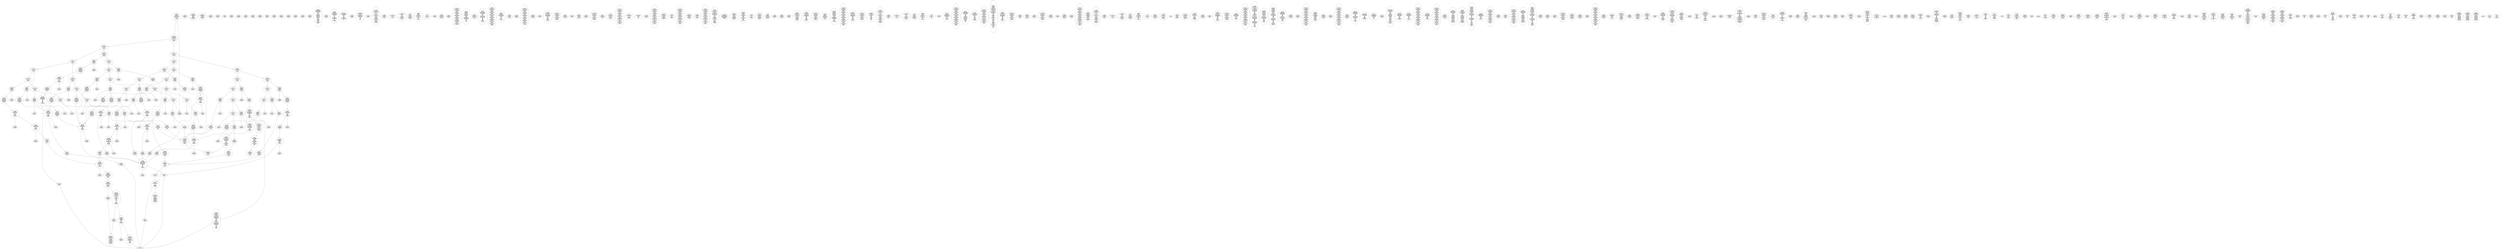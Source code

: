 /* Generated by GvGen v.1.0 (https://www.github.com/stricaud/gvgen) */

digraph G {
compound=true;
   node1 [label="[anywhere]"];
   node2 [label="# 0x0
PUSHX Data
PUSHX Data
MSTORE
PUSHX LogicData
CALLDATASIZE
LT
PUSHX Data
JUMPI
"];
   node3 [label="# 0xd
PUSHX Data
CALLDATALOAD
PUSHX BitData
SHR
PUSHX LogicData
GT
PUSHX Data
JUMPI
"];
   node4 [label="# 0x1e
PUSHX LogicData
GT
PUSHX Data
JUMPI
"];
   node5 [label="# 0x29
PUSHX LogicData
GT
PUSHX Data
JUMPI
"];
   node6 [label="# 0x34
PUSHX LogicData
EQ
PUSHX Data
JUMPI
"];
   node7 [label="# 0x3f
PUSHX LogicData
EQ
PUSHX Data
JUMPI
"];
   node8 [label="# 0x4a
PUSHX LogicData
EQ
PUSHX Data
JUMPI
"];
   node9 [label="# 0x55
PUSHX LogicData
EQ
PUSHX Data
JUMPI
"];
   node10 [label="# 0x60
PUSHX Data
REVERT
"];
   node11 [label="# 0x64
JUMPDEST
PUSHX LogicData
EQ
PUSHX Data
JUMPI
"];
   node12 [label="# 0x70
PUSHX LogicData
EQ
PUSHX Data
JUMPI
"];
   node13 [label="# 0x7b
PUSHX LogicData
EQ
PUSHX Data
JUMPI
"];
   node14 [label="# 0x86
PUSHX Data
REVERT
"];
   node15 [label="# 0x8a
JUMPDEST
PUSHX LogicData
GT
PUSHX Data
JUMPI
"];
   node16 [label="# 0x96
PUSHX LogicData
EQ
PUSHX Data
JUMPI
"];
   node17 [label="# 0xa1
PUSHX LogicData
EQ
PUSHX Data
JUMPI
"];
   node18 [label="# 0xac
PUSHX LogicData
EQ
PUSHX Data
JUMPI
"];
   node19 [label="# 0xb7
PUSHX LogicData
EQ
PUSHX Data
JUMPI
"];
   node20 [label="# 0xc2
PUSHX Data
REVERT
"];
   node21 [label="# 0xc6
JUMPDEST
PUSHX LogicData
EQ
PUSHX Data
JUMPI
"];
   node22 [label="# 0xd2
PUSHX LogicData
EQ
PUSHX Data
JUMPI
"];
   node23 [label="# 0xdd
PUSHX LogicData
EQ
PUSHX Data
JUMPI
"];
   node24 [label="# 0xe8
PUSHX Data
REVERT
"];
   node25 [label="# 0xec
JUMPDEST
PUSHX LogicData
GT
PUSHX Data
JUMPI
"];
   node26 [label="# 0xf8
PUSHX LogicData
GT
PUSHX Data
JUMPI
"];
   node27 [label="# 0x103
PUSHX LogicData
EQ
PUSHX Data
JUMPI
"];
   node28 [label="# 0x10e
PUSHX LogicData
EQ
PUSHX Data
JUMPI
"];
   node29 [label="# 0x119
PUSHX LogicData
EQ
PUSHX Data
JUMPI
"];
   node30 [label="# 0x124
PUSHX LogicData
EQ
PUSHX Data
JUMPI
"];
   node31 [label="# 0x12f
PUSHX Data
REVERT
"];
   node32 [label="# 0x133
JUMPDEST
PUSHX LogicData
EQ
PUSHX Data
JUMPI
"];
   node33 [label="# 0x13f
PUSHX LogicData
EQ
PUSHX Data
JUMPI
"];
   node34 [label="# 0x14a
PUSHX LogicData
EQ
PUSHX Data
JUMPI
"];
   node35 [label="# 0x155
PUSHX Data
REVERT
"];
   node36 [label="# 0x159
JUMPDEST
PUSHX LogicData
EQ
PUSHX Data
JUMPI
"];
   node37 [label="# 0x165
PUSHX LogicData
EQ
PUSHX Data
JUMPI
"];
   node38 [label="# 0x170
PUSHX LogicData
EQ
PUSHX Data
JUMPI
"];
   node39 [label="# 0x17b
PUSHX LogicData
EQ
PUSHX Data
JUMPI
"];
   node40 [label="# 0x186
PUSHX LogicData
EQ
PUSHX Data
JUMPI
"];
   node41 [label="# 0x191
PUSHX LogicData
EQ
PUSHX Data
JUMPI
"];
   node42 [label="# 0x19c
JUMPDEST
PUSHX Data
REVERT
"];
   node43 [label="# 0x1a1
JUMPDEST
CALLVALUE
ISZERO
PUSHX Data
JUMPI
"];
   node44 [label="# 0x1a9
PUSHX Data
REVERT
"];
   node45 [label="# 0x1ad
JUMPDEST
PUSHX Data
PUSHX Data
CALLDATASIZE
PUSHX Data
PUSHX Data
JUMP
"];
   node46 [label="# 0x1bc
JUMPDEST
PUSHX Data
JUMP
"];
   node47 [label="# 0x1c1
JUMPDEST
PUSHX MemData
MLOAD
ISZERO
ISZERO
MSTORE
PUSHX ArithData
ADD
"];
   node48 [label="# 0x1cd
JUMPDEST
PUSHX MemData
MLOAD
SUB
RETURN
"];
   node49 [label="# 0x1d6
JUMPDEST
CALLVALUE
ISZERO
PUSHX Data
JUMPI
"];
   node50 [label="# 0x1de
PUSHX Data
REVERT
"];
   node51 [label="# 0x1e2
JUMPDEST
PUSHX Data
PUSHX Data
JUMP
"];
   node52 [label="# 0x1eb
JUMPDEST
PUSHX MemData
MLOAD
PUSHX Data
PUSHX Data
JUMP
"];
   node53 [label="# 0x1f8
JUMPDEST
CALLVALUE
ISZERO
PUSHX Data
JUMPI
"];
   node54 [label="# 0x200
PUSHX Data
REVERT
"];
   node55 [label="# 0x204
JUMPDEST
PUSHX Data
PUSHX Data
CALLDATASIZE
PUSHX Data
PUSHX Data
JUMP
"];
   node56 [label="# 0x213
JUMPDEST
PUSHX Data
JUMP
"];
   node57 [label="# 0x218
JUMPDEST
PUSHX MemData
MLOAD
PUSHX ArithData
PUSHX BitData
PUSHX BitData
SHL
SUB
AND
MSTORE
PUSHX ArithData
ADD
PUSHX Data
JUMP
"];
   node58 [label="# 0x230
JUMPDEST
CALLVALUE
ISZERO
PUSHX Data
JUMPI
"];
   node59 [label="# 0x238
PUSHX Data
REVERT
"];
   node60 [label="# 0x23c
JUMPDEST
PUSHX Data
PUSHX Data
CALLDATASIZE
PUSHX Data
PUSHX Data
JUMP
"];
   node61 [label="# 0x24b
JUMPDEST
PUSHX Data
JUMP
"];
   node62 [label="# 0x250
JUMPDEST
STOP
"];
   node63 [label="# 0x252
JUMPDEST
CALLVALUE
ISZERO
PUSHX Data
JUMPI
"];
   node64 [label="# 0x25a
PUSHX Data
REVERT
"];
   node65 [label="# 0x25e
JUMPDEST
PUSHX Data
PUSHX Data
CALLDATASIZE
PUSHX Data
PUSHX Data
JUMP
"];
   node66 [label="# 0x26d
JUMPDEST
PUSHX Data
JUMP
"];
   node67 [label="# 0x272
JUMPDEST
CALLVALUE
ISZERO
PUSHX Data
JUMPI
"];
   node68 [label="# 0x27a
PUSHX Data
REVERT
"];
   node69 [label="# 0x27e
JUMPDEST
PUSHX StorData
SLOAD
"];
   node70 [label="# 0x283
JUMPDEST
PUSHX MemData
MLOAD
MSTORE
PUSHX ArithData
ADD
PUSHX Data
JUMP
"];
   node71 [label="# 0x291
JUMPDEST
CALLVALUE
ISZERO
PUSHX Data
JUMPI
"];
   node72 [label="# 0x299
PUSHX Data
REVERT
"];
   node73 [label="# 0x29d
JUMPDEST
PUSHX Data
PUSHX Data
CALLDATASIZE
PUSHX Data
PUSHX Data
JUMP
"];
   node74 [label="# 0x2ac
JUMPDEST
PUSHX Data
JUMP
"];
   node75 [label="# 0x2b1
JUMPDEST
PUSHX Data
PUSHX Data
CALLDATASIZE
PUSHX Data
PUSHX Data
JUMP
"];
   node76 [label="# 0x2bf
JUMPDEST
PUSHX Data
JUMP
"];
   node77 [label="# 0x2c4
JUMPDEST
CALLVALUE
ISZERO
PUSHX Data
JUMPI
"];
   node78 [label="# 0x2cc
PUSHX Data
REVERT
"];
   node79 [label="# 0x2d0
JUMPDEST
PUSHX Data
PUSHX StorData
SLOAD
JUMP
"];
   node80 [label="# 0x2da
JUMPDEST
CALLVALUE
ISZERO
PUSHX Data
JUMPI
"];
   node81 [label="# 0x2e2
PUSHX Data
REVERT
"];
   node82 [label="# 0x2e6
JUMPDEST
PUSHX Data
PUSHX Data
CALLDATASIZE
PUSHX Data
PUSHX Data
JUMP
"];
   node83 [label="# 0x2f5
JUMPDEST
PUSHX Data
JUMP
"];
   node84 [label="# 0x2fa
JUMPDEST
CALLVALUE
ISZERO
PUSHX Data
JUMPI
"];
   node85 [label="# 0x302
PUSHX Data
REVERT
"];
   node86 [label="# 0x306
JUMPDEST
PUSHX Data
PUSHX Data
CALLDATASIZE
PUSHX Data
PUSHX Data
JUMP
"];
   node87 [label="# 0x315
JUMPDEST
PUSHX Data
JUMP
"];
   node88 [label="# 0x31a
JUMPDEST
CALLVALUE
ISZERO
PUSHX Data
JUMPI
"];
   node89 [label="# 0x322
PUSHX Data
REVERT
"];
   node90 [label="# 0x326
JUMPDEST
PUSHX Data
PUSHX Data
CALLDATASIZE
PUSHX Data
PUSHX Data
JUMP
"];
   node91 [label="# 0x335
JUMPDEST
PUSHX Data
JUMP
"];
   node92 [label="# 0x33a
JUMPDEST
CALLVALUE
ISZERO
PUSHX Data
JUMPI
"];
   node93 [label="# 0x342
PUSHX Data
REVERT
"];
   node94 [label="# 0x346
JUMPDEST
PUSHX Data
PUSHX StorData
SLOAD
JUMP
"];
   node95 [label="# 0x350
JUMPDEST
CALLVALUE
ISZERO
PUSHX Data
JUMPI
"];
   node96 [label="# 0x358
PUSHX Data
REVERT
"];
   node97 [label="# 0x35c
JUMPDEST
PUSHX Data
PUSHX Data
CALLDATASIZE
PUSHX Data
PUSHX Data
JUMP
"];
   node98 [label="# 0x36b
JUMPDEST
PUSHX Data
JUMP
"];
   node99 [label="# 0x370
JUMPDEST
CALLVALUE
ISZERO
PUSHX Data
JUMPI
"];
   node100 [label="# 0x378
PUSHX Data
REVERT
"];
   node101 [label="# 0x37c
JUMPDEST
PUSHX Data
PUSHX Data
JUMP
"];
   node102 [label="# 0x385
JUMPDEST
CALLVALUE
ISZERO
PUSHX Data
JUMPI
"];
   node103 [label="# 0x38d
PUSHX Data
REVERT
"];
   node104 [label="# 0x391
JUMPDEST
PUSHX Data
PUSHX Data
CALLDATASIZE
PUSHX Data
PUSHX Data
JUMP
"];
   node105 [label="# 0x3a0
JUMPDEST
PUSHX Data
JUMP
"];
   node106 [label="# 0x3a5
JUMPDEST
CALLVALUE
ISZERO
PUSHX Data
JUMPI
"];
   node107 [label="# 0x3ad
PUSHX Data
REVERT
"];
   node108 [label="# 0x3b1
JUMPDEST
PUSHX Data
PUSHX Data
JUMP
"];
   node109 [label="# 0x3ba
JUMPDEST
CALLVALUE
ISZERO
PUSHX Data
JUMPI
"];
   node110 [label="# 0x3c2
PUSHX Data
REVERT
"];
   node111 [label="# 0x3c6
JUMPDEST
PUSHX Data
PUSHX StorData
SLOAD
JUMP
"];
   node112 [label="# 0x3d0
JUMPDEST
CALLVALUE
ISZERO
PUSHX Data
JUMPI
"];
   node113 [label="# 0x3d8
PUSHX Data
REVERT
"];
   node114 [label="# 0x3dc
JUMPDEST
PUSHX StorData
SLOAD
PUSHX ArithData
PUSHX BitData
PUSHX BitData
SHL
SUB
AND
PUSHX Data
JUMP
"];
   node115 [label="# 0x3ee
JUMPDEST
CALLVALUE
ISZERO
PUSHX Data
JUMPI
"];
   node116 [label="# 0x3f6
PUSHX Data
REVERT
"];
   node117 [label="# 0x3fa
JUMPDEST
PUSHX Data
PUSHX Data
JUMP
"];
   node118 [label="# 0x403
JUMPDEST
CALLVALUE
ISZERO
PUSHX Data
JUMPI
"];
   node119 [label="# 0x40b
PUSHX Data
REVERT
"];
   node120 [label="# 0x40f
JUMPDEST
PUSHX Data
PUSHX StorData
SLOAD
JUMP
"];
   node121 [label="# 0x419
JUMPDEST
CALLVALUE
ISZERO
PUSHX Data
JUMPI
"];
   node122 [label="# 0x421
PUSHX Data
REVERT
"];
   node123 [label="# 0x425
JUMPDEST
PUSHX Data
PUSHX Data
CALLDATASIZE
PUSHX Data
PUSHX Data
JUMP
"];
   node124 [label="# 0x434
JUMPDEST
PUSHX Data
JUMP
"];
   node125 [label="# 0x439
JUMPDEST
CALLVALUE
ISZERO
PUSHX Data
JUMPI
"];
   node126 [label="# 0x441
PUSHX Data
REVERT
"];
   node127 [label="# 0x445
JUMPDEST
PUSHX Data
PUSHX Data
CALLDATASIZE
PUSHX Data
PUSHX Data
JUMP
"];
   node128 [label="# 0x454
JUMPDEST
PUSHX Data
JUMP
"];
   node129 [label="# 0x459
JUMPDEST
CALLVALUE
ISZERO
PUSHX Data
JUMPI
"];
   node130 [label="# 0x461
PUSHX Data
REVERT
"];
   node131 [label="# 0x465
JUMPDEST
PUSHX Data
PUSHX Data
CALLDATASIZE
PUSHX Data
PUSHX Data
JUMP
"];
   node132 [label="# 0x474
JUMPDEST
PUSHX Data
JUMP
"];
   node133 [label="# 0x479
JUMPDEST
CALLVALUE
ISZERO
PUSHX Data
JUMPI
"];
   node134 [label="# 0x481
PUSHX Data
REVERT
"];
   node135 [label="# 0x485
JUMPDEST
PUSHX Data
PUSHX Data
CALLDATASIZE
PUSHX Data
PUSHX Data
JUMP
"];
   node136 [label="# 0x494
JUMPDEST
PUSHX Data
JUMP
"];
   node137 [label="# 0x499
JUMPDEST
CALLVALUE
ISZERO
PUSHX Data
JUMPI
"];
   node138 [label="# 0x4a1
PUSHX Data
REVERT
"];
   node139 [label="# 0x4a5
JUMPDEST
PUSHX Data
PUSHX Data
CALLDATASIZE
PUSHX Data
PUSHX Data
JUMP
"];
   node140 [label="# 0x4b4
JUMPDEST
PUSHX ArithData
PUSHX BitData
PUSHX BitData
SHL
SUB
AND
PUSHX Data
MSTORE
PUSHX Data
PUSHX Data
MSTORE
PUSHX Data
SHA3
AND
MSTORE
MSTORE
SHA3
SLOAD
PUSHX BitData
AND
JUMP
"];
   node141 [label="# 0x4e2
JUMPDEST
CALLVALUE
ISZERO
PUSHX Data
JUMPI
"];
   node142 [label="# 0x4ea
PUSHX Data
REVERT
"];
   node143 [label="# 0x4ee
JUMPDEST
PUSHX Data
PUSHX Data
CALLDATASIZE
PUSHX Data
PUSHX Data
JUMP
"];
   node144 [label="# 0x4fd
JUMPDEST
PUSHX Data
JUMP
"];
   node145 [label="# 0x502
JUMPDEST
PUSHX Data
PUSHX ArithData
PUSHX BitData
PUSHX BitData
SHL
SUB
NOT
AND
PUSHX BitData
PUSHX BitData
SHL
EQ
PUSHX Data
JUMPI
"];
   node146 [label="# 0x51e
PUSHX ArithData
PUSHX BitData
PUSHX BitData
SHL
SUB
NOT
AND
PUSHX BitData
PUSHX BitData
SHL
EQ
"];
   node147 [label="# 0x533
JUMPDEST
PUSHX Data
JUMPI
"];
   node148 [label="# 0x539
PUSHX BitData
PUSHX BitData
SHL
PUSHX ArithData
PUSHX BitData
PUSHX BitData
SHL
SUB
NOT
AND
EQ
"];
   node149 [label="# 0x54e
JUMPDEST
JUMP
"];
   node150 [label="# 0x554
JUMPDEST
PUSHX Data
PUSHX StorData
SLOAD
PUSHX Data
PUSHX Data
JUMP
"];
   node151 [label="# 0x563
JUMPDEST
PUSHX ArithData
ADD
PUSHX ArithData
DIV
MUL
PUSHX ArithData
ADD
PUSHX MemData
MLOAD
ADD
PUSHX Data
MSTORE
MSTORE
PUSHX ArithData
ADD
SLOAD
PUSHX Data
PUSHX Data
JUMP
"];
   node152 [label="# 0x58f
JUMPDEST
ISZERO
PUSHX Data
JUMPI
"];
   node153 [label="# 0x596
PUSHX LogicData
LT
PUSHX Data
JUMPI
"];
   node154 [label="# 0x59e
PUSHX ArithData
SLOAD
DIV
MUL
MSTORE
PUSHX ArithData
ADD
PUSHX Data
JUMP
"];
   node155 [label="# 0x5b1
JUMPDEST
ADD
PUSHX Data
MSTORE
PUSHX Data
PUSHX Data
SHA3
"];
   node156 [label="# 0x5bf
JUMPDEST
SLOAD
MSTORE
PUSHX ArithData
ADD
PUSHX ArithData
ADD
GT
PUSHX Data
JUMPI
"];
   node157 [label="# 0x5d3
SUB
PUSHX BitData
AND
ADD
"];
   node158 [label="# 0x5dc
JUMPDEST
JUMP
"];
   node159 [label="# 0x5e6
JUMPDEST
PUSHX Data
PUSHX Data
PUSHX Data
JUMP
"];
   node160 [label="# 0x5f1
JUMPDEST
PUSHX Data
JUMPI
"];
   node161 [label="# 0x5f6
PUSHX MemData
MLOAD
PUSHX BitData
PUSHX BitData
SHL
MSTORE
PUSHX Data
PUSHX ArithData
ADD
MSTORE
PUSHX Data
PUSHX ArithData
ADD
MSTORE
PUSHX Data
PUSHX ArithData
ADD
MSTORE
PUSHX BitData
PUSHX BitData
SHL
PUSHX ArithData
ADD
MSTORE
PUSHX ArithData
ADD
"];
   node162 [label="# 0x64e
JUMPDEST
PUSHX MemData
MLOAD
SUB
REVERT
"];
   node163 [label="# 0x657
JUMPDEST
PUSHX Data
MSTORE
PUSHX Data
PUSHX Data
MSTORE
PUSHX Data
SHA3
SLOAD
PUSHX ArithData
PUSHX BitData
PUSHX BitData
SHL
SUB
AND
JUMP
"];
   node164 [label="# 0x673
JUMPDEST
PUSHX Data
PUSHX Data
PUSHX Data
JUMP
"];
   node165 [label="# 0x67e
JUMPDEST
PUSHX ArithData
PUSHX BitData
PUSHX BitData
SHL
SUB
AND
PUSHX ArithData
PUSHX BitData
PUSHX BitData
SHL
SUB
AND
EQ
ISZERO
PUSHX Data
JUMPI
"];
   node166 [label="# 0x69b
PUSHX MemData
MLOAD
PUSHX BitData
PUSHX BitData
SHL
MSTORE
PUSHX Data
PUSHX ArithData
ADD
MSTORE
PUSHX Data
PUSHX ArithData
ADD
MSTORE
PUSHX Data
PUSHX ArithData
ADD
MSTORE
PUSHX BitData
PUSHX BitData
SHL
PUSHX ArithData
ADD
MSTORE
PUSHX ArithData
ADD
PUSHX Data
JUMP
"];
   node167 [label="# 0x6ec
JUMPDEST
CALLER
PUSHX ArithData
PUSHX BitData
PUSHX BitData
SHL
SUB
AND
EQ
PUSHX Data
JUMPI
"];
   node168 [label="# 0x6fe
PUSHX Data
CALLER
PUSHX Data
JUMP
"];
   node169 [label="# 0x708
JUMPDEST
PUSHX Data
JUMPI
"];
   node170 [label="# 0x70d
PUSHX MemData
MLOAD
PUSHX BitData
PUSHX BitData
SHL
MSTORE
PUSHX Data
PUSHX ArithData
ADD
MSTORE
PUSHX Data
PUSHX ArithData
ADD
MSTORE
PUSHX Data
PUSHX ArithData
ADD
MSTORE
PUSHX Data
PUSHX ArithData
ADD
MSTORE
PUSHX ArithData
ADD
PUSHX Data
JUMP
"];
   node171 [label="# 0x77a
JUMPDEST
PUSHX Data
PUSHX Data
JUMP
"];
   node172 [label="# 0x784
JUMPDEST
JUMP
"];
   node173 [label="# 0x789
JUMPDEST
PUSHX StorData
SLOAD
PUSHX ArithData
PUSHX BitData
PUSHX BitData
SHL
SUB
AND
CALLER
EQ
PUSHX Data
JUMPI
"];
   node174 [label="# 0x79c
PUSHX MemData
MLOAD
PUSHX BitData
PUSHX BitData
SHL
MSTORE
PUSHX ArithData
ADD
PUSHX Data
PUSHX Data
JUMP
"];
   node175 [label="# 0x7b3
JUMPDEST
PUSHX Data
PUSHX Data
JUMP
"];
   node176 [label="# 0x7bd
JUMPDEST
JUMP
"];
   node177 [label="# 0x7c1
JUMPDEST
PUSHX Data
CALLER
PUSHX Data
JUMP
"];
   node178 [label="# 0x7cb
JUMPDEST
PUSHX Data
JUMPI
"];
   node179 [label="# 0x7d0
PUSHX MemData
MLOAD
PUSHX BitData
PUSHX BitData
SHL
MSTORE
PUSHX ArithData
ADD
PUSHX Data
PUSHX Data
JUMP
"];
   node180 [label="# 0x7e7
JUMPDEST
PUSHX Data
PUSHX Data
JUMP
"];
   node181 [label="# 0x7f2
JUMPDEST
PUSHX StorData
SLOAD
PUSHX BitData
AND
PUSHX Data
JUMPI
"];
   node182 [label="# 0x7fd
PUSHX MemData
MLOAD
PUSHX BitData
PUSHX BitData
SHL
MSTORE
PUSHX Data
PUSHX ArithData
ADD
MSTORE
PUSHX Data
PUSHX ArithData
ADD
MSTORE
PUSHX BitData
PUSHX BitData
SHL
PUSHX ArithData
ADD
MSTORE
PUSHX ArithData
ADD
PUSHX Data
JUMP
"];
   node183 [label="# 0x832
JUMPDEST
PUSHX LogicData
GT
ISZERO
PUSHX Data
JUMPI
"];
   node184 [label="# 0x83d
PUSHX StorData
SLOAD
GT
ISZERO
"];
   node185 [label="# 0x844
JUMPDEST
PUSHX Data
JUMPI
"];
   node186 [label="# 0x849
PUSHX MemData
MLOAD
PUSHX BitData
PUSHX BitData
SHL
MSTORE
PUSHX Data
PUSHX ArithData
ADD
MSTORE
PUSHX Data
PUSHX ArithData
ADD
MSTORE
PUSHX BitData
PUSHX BitData
SHL
PUSHX ArithData
ADD
MSTORE
PUSHX ArithData
ADD
PUSHX Data
JUMP
"];
   node187 [label="# 0x884
JUMPDEST
PUSHX StorData
SLOAD
PUSHX StorData
SLOAD
PUSHX Data
PUSHX Data
JUMP
"];
   node188 [label="# 0x895
JUMPDEST
GT
ISZERO
PUSHX Data
JUMPI
"];
   node189 [label="# 0x89c
PUSHX MemData
MLOAD
PUSHX BitData
PUSHX BitData
SHL
MSTORE
PUSHX Data
PUSHX ArithData
ADD
MSTORE
PUSHX Data
PUSHX ArithData
ADD
MSTORE
PUSHX BitData
PUSHX BitData
SHL
PUSHX ArithData
ADD
MSTORE
PUSHX ArithData
ADD
PUSHX Data
JUMP
"];
   node190 [label="# 0x8d3
JUMPDEST
PUSHX StorData
SLOAD
PUSHX Data
PUSHX Data
JUMP
"];
   node191 [label="# 0x8e0
JUMPDEST
CALLVALUE
EQ
PUSHX Data
JUMPI
"];
   node192 [label="# 0x8e7
PUSHX MemData
MLOAD
PUSHX BitData
PUSHX BitData
SHL
MSTORE
PUSHX Data
PUSHX ArithData
ADD
MSTORE
PUSHX Data
PUSHX ArithData
ADD
MSTORE
PUSHX BitData
PUSHX BitData
SHL
PUSHX ArithData
ADD
MSTORE
PUSHX ArithData
ADD
PUSHX Data
JUMP
"];
   node193 [label="# 0x91c
JUMPDEST
PUSHX StorData
SLOAD
PUSHX MemData
MLOAD
PUSHX ArithData
PUSHX BitData
PUSHX BitData
SHL
SUB
AND
CALLVALUE
ISZERO
PUSHX ArithData
MUL
PUSHX Data
CALL
ISZERO
ISZERO
PUSHX Data
JUMPI
"];
   node194 [label="# 0x94c
RETURNDATASIZE
PUSHX Data
RETURNDATACOPY
RETURNDATASIZE
PUSHX Data
REVERT
"];
   node195 [label="# 0x955
JUMPDEST
PUSHX StorData
SLOAD
CALLER
PUSHX Data
PUSHX Data
PUSHX Data
PUSHX Data
JUMP
"];
   node196 [label="# 0x988
JUMPDEST
PUSHX Data
MLOAD
MSTORE
PUSHX ArithData
ADD
MSTORE
ADD
PUSHX MemData
MLOAD
SUB
LOGX
PUSHX Data
"];
   node197 [label="# 0x9a2
JUMPDEST
LT
ISZERO
PUSHX Data
JUMPI
"];
   node198 [label="# 0x9ab
PUSHX Data
CALLER
PUSHX StorData
SLOAD
PUSHX Data
PUSHX Data
PUSHX Data
JUMP
"];
   node199 [label="# 0x9be
JUMPDEST
SSTORE
PUSHX Data
PUSHX Data
PUSHX Data
JUMP
"];
   node200 [label="# 0x9cd
JUMPDEST
PUSHX Data
JUMP
"];
   node201 [label="# 0x9d2
JUMPDEST
PUSHX Data
PUSHX Data
JUMP
"];
   node202 [label="# 0x9dc
JUMPDEST
PUSHX Data
JUMP
"];
   node203 [label="# 0x9e4
JUMPDEST
PUSHX Data
PUSHX MemData
MLOAD
PUSHX ArithData
ADD
PUSHX Data
MSTORE
PUSHX Data
MSTORE
PUSHX Data
JUMP
"];
   node204 [label="# 0x9ff
JUMPDEST
PUSHX StorData
SLOAD
PUSHX ArithData
PUSHX BitData
PUSHX BitData
SHL
SUB
AND
CALLER
EQ
PUSHX Data
JUMPI
"];
   node205 [label="# 0xa12
PUSHX MemData
MLOAD
PUSHX BitData
PUSHX BitData
SHL
MSTORE
PUSHX ArithData
ADD
PUSHX Data
PUSHX Data
JUMP
"];
   node206 [label="# 0xa29
JUMPDEST
MLOAD
PUSHX Data
PUSHX Data
PUSHX ArithData
ADD
PUSHX Data
JUMP
"];
   node207 [label="# 0xa3c
JUMPDEST
PUSHX Data
MSTORE
PUSHX Data
PUSHX Data
MSTORE
PUSHX Data
SHA3
SLOAD
PUSHX ArithData
PUSHX BitData
PUSHX BitData
SHL
SUB
AND
PUSHX Data
JUMPI
"];
   node208 [label="# 0xa5a
PUSHX MemData
MLOAD
PUSHX BitData
PUSHX BitData
SHL
MSTORE
PUSHX Data
PUSHX ArithData
ADD
MSTORE
PUSHX Data
PUSHX ArithData
ADD
MSTORE
PUSHX Data
PUSHX ArithData
ADD
MSTORE
PUSHX BitData
PUSHX BitData
SHL
PUSHX ArithData
ADD
MSTORE
PUSHX ArithData
ADD
PUSHX Data
JUMP
"];
   node209 [label="# 0xab3
JUMPDEST
PUSHX StorData
SLOAD
PUSHX ArithData
PUSHX BitData
PUSHX BitData
SHL
SUB
AND
CALLER
EQ
PUSHX Data
JUMPI
"];
   node210 [label="# 0xac6
PUSHX MemData
MLOAD
PUSHX BitData
PUSHX BitData
SHL
MSTORE
PUSHX ArithData
ADD
PUSHX Data
PUSHX Data
JUMP
"];
   node211 [label="# 0xadd
JUMPDEST
PUSHX StorData
SLOAD
PUSHX BitData
NOT
AND
ISZERO
ISZERO
OR
SSTORE
JUMP
"];
   node212 [label="# 0xaf0
JUMPDEST
PUSHX StorData
SLOAD
PUSHX Data
PUSHX Data
JUMP
"];
   node213 [label="# 0xafd
JUMPDEST
PUSHX ArithData
ADD
PUSHX ArithData
DIV
MUL
PUSHX ArithData
ADD
PUSHX MemData
MLOAD
ADD
PUSHX Data
MSTORE
MSTORE
PUSHX ArithData
ADD
SLOAD
PUSHX Data
PUSHX Data
JUMP
"];
   node214 [label="# 0xb29
JUMPDEST
ISZERO
PUSHX Data
JUMPI
"];
   node215 [label="# 0xb30
PUSHX LogicData
LT
PUSHX Data
JUMPI
"];
   node216 [label="# 0xb38
PUSHX ArithData
SLOAD
DIV
MUL
MSTORE
PUSHX ArithData
ADD
PUSHX Data
JUMP
"];
   node217 [label="# 0xb4b
JUMPDEST
ADD
PUSHX Data
MSTORE
PUSHX Data
PUSHX Data
SHA3
"];
   node218 [label="# 0xb59
JUMPDEST
SLOAD
MSTORE
PUSHX ArithData
ADD
PUSHX ArithData
ADD
GT
PUSHX Data
JUMPI
"];
   node219 [label="# 0xb6d
SUB
PUSHX BitData
AND
ADD
"];
   node220 [label="# 0xb76
JUMPDEST
JUMP
"];
   node221 [label="# 0xb7e
JUMPDEST
PUSHX Data
PUSHX ArithData
PUSHX BitData
PUSHX BitData
SHL
SUB
AND
PUSHX Data
JUMPI
"];
   node222 [label="# 0xb8f
PUSHX MemData
MLOAD
PUSHX BitData
PUSHX BitData
SHL
MSTORE
PUSHX Data
PUSHX ArithData
ADD
MSTORE
PUSHX Data
PUSHX ArithData
ADD
MSTORE
PUSHX Data
PUSHX ArithData
ADD
MSTORE
PUSHX BitData
PUSHX BitData
SHL
PUSHX ArithData
ADD
MSTORE
PUSHX ArithData
ADD
PUSHX Data
JUMP
"];
   node223 [label="# 0xbe9
JUMPDEST
PUSHX ArithData
PUSHX BitData
PUSHX BitData
SHL
SUB
AND
PUSHX Data
MSTORE
PUSHX Data
PUSHX Data
MSTORE
PUSHX Data
SHA3
SLOAD
JUMP
"];
   node224 [label="# 0xc05
JUMPDEST
PUSHX StorData
SLOAD
PUSHX ArithData
PUSHX BitData
PUSHX BitData
SHL
SUB
AND
CALLER
EQ
PUSHX Data
JUMPI
"];
   node225 [label="# 0xc18
PUSHX MemData
MLOAD
PUSHX BitData
PUSHX BitData
SHL
MSTORE
PUSHX ArithData
ADD
PUSHX Data
PUSHX Data
JUMP
"];
   node226 [label="# 0xc2f
JUMPDEST
PUSHX StorData
SLOAD
PUSHX MemData
MLOAD
PUSHX Data
PUSHX ArithData
PUSHX BitData
PUSHX BitData
SHL
SUB
AND
PUSHX Data
LOGX
PUSHX StorData
SLOAD
PUSHX ArithData
PUSHX BitData
PUSHX BitData
SHL
SUB
NOT
AND
SSTORE
JUMP
"];
   node227 [label="# 0xc79
JUMPDEST
PUSHX Data
PUSHX StorData
SLOAD
PUSHX Data
PUSHX Data
JUMP
"];
   node228 [label="# 0xc88
JUMPDEST
PUSHX ArithData
PUSHX BitData
PUSHX BitData
SHL
SUB
AND
CALLER
EQ
ISZERO
PUSHX Data
JUMPI
"];
   node229 [label="# 0xc9a
PUSHX MemData
MLOAD
PUSHX BitData
PUSHX BitData
SHL
MSTORE
PUSHX Data
PUSHX ArithData
ADD
MSTORE
PUSHX Data
PUSHX ArithData
ADD
MSTORE
PUSHX Data
PUSHX ArithData
ADD
MSTORE
PUSHX ArithData
ADD
PUSHX Data
JUMP
"];
   node230 [label="# 0xce1
JUMPDEST
CALLER
PUSHX Data
MSTORE
PUSHX Data
PUSHX ArithData
MSTORE
PUSHX MemData
SHA3
PUSHX ArithData
PUSHX BitData
PUSHX BitData
SHL
SUB
AND
MSTORE
MSTORE
SHA3
SLOAD
PUSHX BitData
NOT
AND
ISZERO
ISZERO
OR
SSTORE
MLOAD
MSTORE
PUSHX Data
ADD
PUSHX MemData
MLOAD
SUB
LOGX
JUMP
"];
   node231 [label="# 0xd4d
JUMPDEST
PUSHX StorData
SLOAD
PUSHX ArithData
PUSHX BitData
PUSHX BitData
SHL
SUB
AND
CALLER
EQ
PUSHX Data
JUMPI
"];
   node232 [label="# 0xd60
PUSHX MemData
MLOAD
PUSHX BitData
PUSHX BitData
SHL
MSTORE
PUSHX ArithData
ADD
PUSHX Data
PUSHX Data
JUMP
"];
   node233 [label="# 0xd77
JUMPDEST
PUSHX Data
SSTORE
JUMP
"];
   node234 [label="# 0xd7c
JUMPDEST
PUSHX Data
CALLER
PUSHX Data
JUMP
"];
   node235 [label="# 0xd86
JUMPDEST
PUSHX Data
JUMPI
"];
   node236 [label="# 0xd8b
PUSHX MemData
MLOAD
PUSHX BitData
PUSHX BitData
SHL
MSTORE
PUSHX ArithData
ADD
PUSHX Data
PUSHX Data
JUMP
"];
   node237 [label="# 0xda2
JUMPDEST
PUSHX Data
PUSHX Data
JUMP
"];
   node238 [label="# 0xdae
JUMPDEST
JUMP
"];
   node239 [label="# 0xdb4
JUMPDEST
PUSHX Data
PUSHX Data
PUSHX Data
JUMP
"];
   node240 [label="# 0xdbf
JUMPDEST
PUSHX Data
JUMPI
"];
   node241 [label="# 0xdc4
PUSHX MemData
MLOAD
PUSHX BitData
PUSHX BitData
SHL
MSTORE
PUSHX Data
PUSHX ArithData
ADD
MSTORE
PUSHX Data
PUSHX ArithData
ADD
MSTORE
PUSHX Data
PUSHX ArithData
ADD
MSTORE
PUSHX BitData
PUSHX BitData
SHL
PUSHX ArithData
ADD
MSTORE
PUSHX ArithData
ADD
PUSHX Data
JUMP
"];
   node242 [label="# 0xe25
JUMPDEST
PUSHX Data
MSTORE
PUSHX Data
PUSHX Data
MSTORE
PUSHX Data
SHA3
SLOAD
PUSHX Data
PUSHX Data
JUMP
"];
   node243 [label="# 0xe3e
JUMPDEST
PUSHX ArithData
ADD
PUSHX ArithData
DIV
MUL
PUSHX ArithData
ADD
PUSHX MemData
MLOAD
ADD
PUSHX Data
MSTORE
MSTORE
PUSHX ArithData
ADD
SLOAD
PUSHX Data
PUSHX Data
JUMP
"];
   node244 [label="# 0xe6a
JUMPDEST
ISZERO
PUSHX Data
JUMPI
"];
   node245 [label="# 0xe71
PUSHX LogicData
LT
PUSHX Data
JUMPI
"];
   node246 [label="# 0xe79
PUSHX ArithData
SLOAD
DIV
MUL
MSTORE
PUSHX ArithData
ADD
PUSHX Data
JUMP
"];
   node247 [label="# 0xe8c
JUMPDEST
ADD
PUSHX Data
MSTORE
PUSHX Data
PUSHX Data
SHA3
"];
   node248 [label="# 0xe9a
JUMPDEST
SLOAD
MSTORE
PUSHX ArithData
ADD
PUSHX ArithData
ADD
GT
PUSHX Data
JUMPI
"];
   node249 [label="# 0xeae
SUB
PUSHX BitData
AND
ADD
"];
   node250 [label="# 0xeb7
JUMPDEST
PUSHX Data
PUSHX Data
PUSHX Data
JUMP
"];
   node251 [label="# 0xec8
JUMPDEST
MLOAD
PUSHX LogicData
EQ
ISZERO
PUSHX Data
JUMPI
"];
   node252 [label="# 0xed5
JUMP
"];
   node253 [label="# 0xedb
JUMPDEST
MLOAD
ISZERO
PUSHX Data
JUMPI
"];
   node254 [label="# 0xee3
PUSHX MemData
MLOAD
PUSHX ArithData
ADD
PUSHX Data
PUSHX Data
JUMP
"];
   node255 [label="# 0xef5
JUMPDEST
PUSHX MemData
MLOAD
PUSHX ArithData
SUB
SUB
MSTORE
PUSHX Data
MSTORE
JUMP
"];
   node256 [label="# 0xf0d
JUMPDEST
PUSHX Data
PUSHX Data
JUMP
"];
   node257 [label="# 0xf16
JUMPDEST
JUMP
"];
   node258 [label="# 0xf1e
JUMPDEST
PUSHX StorData
SLOAD
PUSHX ArithData
PUSHX BitData
PUSHX BitData
SHL
SUB
AND
CALLER
EQ
PUSHX Data
JUMPI
"];
   node259 [label="# 0xf31
PUSHX MemData
MLOAD
PUSHX BitData
PUSHX BitData
SHL
MSTORE
PUSHX ArithData
ADD
PUSHX Data
PUSHX Data
JUMP
"];
   node260 [label="# 0xf48
JUMPDEST
PUSHX ArithData
PUSHX BitData
PUSHX BitData
SHL
SUB
AND
PUSHX Data
JUMPI
"];
   node261 [label="# 0xf57
PUSHX MemData
MLOAD
PUSHX BitData
PUSHX BitData
SHL
MSTORE
PUSHX Data
PUSHX ArithData
ADD
MSTORE
PUSHX Data
PUSHX ArithData
ADD
MSTORE
PUSHX Data
PUSHX ArithData
ADD
MSTORE
PUSHX BitData
PUSHX BitData
SHL
PUSHX ArithData
ADD
MSTORE
PUSHX ArithData
ADD
PUSHX Data
JUMP
"];
   node262 [label="# 0xfad
JUMPDEST
PUSHX StorData
SLOAD
PUSHX MemData
MLOAD
PUSHX ArithData
PUSHX BitData
PUSHX BitData
SHL
SUB
AND
AND
PUSHX Data
PUSHX Data
LOGX
PUSHX StorData
SLOAD
PUSHX ArithData
PUSHX BitData
PUSHX BitData
SHL
SUB
NOT
AND
PUSHX ArithData
PUSHX BitData
PUSHX BitData
SHL
SUB
AND
OR
SSTORE
JUMP
"];
   node263 [label="# 0x1009
JUMPDEST
PUSHX Data
MSTORE
PUSHX Data
PUSHX Data
MSTORE
PUSHX Data
SHA3
SLOAD
PUSHX ArithData
PUSHX BitData
PUSHX BitData
SHL
SUB
AND
ISZERO
ISZERO
JUMP
"];
   node264 [label="# 0x1026
JUMPDEST
PUSHX Data
MSTORE
PUSHX Data
PUSHX Data
MSTORE
PUSHX Data
SHA3
SLOAD
PUSHX ArithData
PUSHX BitData
PUSHX BitData
SHL
SUB
NOT
AND
PUSHX ArithData
PUSHX BitData
PUSHX BitData
SHL
SUB
AND
OR
SSTORE
PUSHX Data
PUSHX Data
JUMP
"];
   node265 [label="# 0x105b
JUMPDEST
PUSHX ArithData
PUSHX BitData
PUSHX BitData
SHL
SUB
AND
PUSHX Data
PUSHX MemData
MLOAD
PUSHX MemData
MLOAD
SUB
LOGX
JUMP
"];
   node266 [label="# 0x1094
JUMPDEST
PUSHX Data
PUSHX Data
JUMP
"];
   node267 [label="# 0x109d
JUMPDEST
PUSHX Data
JUMPI
"];
   node268 [label="# 0x10a2
PUSHX MemData
MLOAD
PUSHX BitData
PUSHX BitData
SHL
MSTORE
PUSHX Data
PUSHX ArithData
ADD
MSTORE
PUSHX Data
PUSHX ArithData
ADD
MSTORE
PUSHX Data
PUSHX ArithData
ADD
MSTORE
PUSHX BitData
PUSHX BitData
SHL
PUSHX ArithData
ADD
MSTORE
PUSHX ArithData
ADD
PUSHX Data
JUMP
"];
   node269 [label="# 0x1100
JUMPDEST
PUSHX Data
MSTORE
PUSHX Data
PUSHX ArithData
MSTORE
PUSHX Data
SHA3
MLOAD
PUSHX Data
ADD
PUSHX Data
JUMP
"];
   node270 [label="# 0x111f
JUMPDEST
PUSHX Data
PUSHX Data
PUSHX Data
JUMP
"];
   node271 [label="# 0x112a
JUMPDEST
PUSHX Data
JUMPI
"];
   node272 [label="# 0x112f
PUSHX MemData
MLOAD
PUSHX BitData
PUSHX BitData
SHL
MSTORE
PUSHX Data
PUSHX ArithData
ADD
MSTORE
PUSHX Data
PUSHX ArithData
ADD
MSTORE
PUSHX Data
PUSHX ArithData
ADD
MSTORE
PUSHX BitData
PUSHX BitData
SHL
PUSHX ArithData
ADD
MSTORE
PUSHX ArithData
ADD
PUSHX Data
JUMP
"];
   node273 [label="# 0x118b
JUMPDEST
PUSHX Data
PUSHX Data
PUSHX Data
JUMP
"];
   node274 [label="# 0x1196
JUMPDEST
PUSHX ArithData
PUSHX BitData
PUSHX BitData
SHL
SUB
AND
PUSHX ArithData
PUSHX BitData
PUSHX BitData
SHL
SUB
AND
EQ
PUSHX Data
JUMPI
"];
   node275 [label="# 0x11b3
PUSHX ArithData
PUSHX BitData
PUSHX BitData
SHL
SUB
AND
PUSHX Data
PUSHX Data
JUMP
"];
   node276 [label="# 0x11c6
JUMPDEST
PUSHX ArithData
PUSHX BitData
PUSHX BitData
SHL
SUB
AND
EQ
"];
   node277 [label="# 0x11d1
JUMPDEST
PUSHX Data
JUMPI
"];
   node278 [label="# 0x11d7
PUSHX ArithData
PUSHX BitData
PUSHX BitData
SHL
SUB
AND
PUSHX Data
MSTORE
PUSHX Data
PUSHX Data
MSTORE
PUSHX Data
SHA3
AND
MSTORE
MSTORE
SHA3
SLOAD
PUSHX BitData
AND
PUSHX Data
JUMP
"];
   node279 [label="# 0x1205
JUMPDEST
PUSHX ArithData
PUSHX BitData
PUSHX BitData
SHL
SUB
AND
PUSHX Data
PUSHX Data
JUMP
"];
   node280 [label="# 0x1218
JUMPDEST
PUSHX ArithData
PUSHX BitData
PUSHX BitData
SHL
SUB
AND
EQ
PUSHX Data
JUMPI
"];
   node281 [label="# 0x1227
PUSHX MemData
MLOAD
PUSHX BitData
PUSHX BitData
SHL
MSTORE
PUSHX Data
PUSHX ArithData
ADD
MSTORE
PUSHX Data
PUSHX ArithData
ADD
MSTORE
PUSHX Data
PUSHX ArithData
ADD
MSTORE
PUSHX BitData
PUSHX BitData
SHL
PUSHX ArithData
ADD
MSTORE
PUSHX ArithData
ADD
PUSHX Data
JUMP
"];
   node282 [label="# 0x1280
JUMPDEST
PUSHX ArithData
PUSHX BitData
PUSHX BitData
SHL
SUB
AND
PUSHX Data
JUMPI
"];
   node283 [label="# 0x128f
PUSHX MemData
MLOAD
PUSHX BitData
PUSHX BitData
SHL
MSTORE
PUSHX Data
PUSHX ArithData
ADD
MSTORE
PUSHX ArithData
ADD
MSTORE
PUSHX Data
PUSHX ArithData
ADD
MSTORE
PUSHX BitData
PUSHX BitData
SHL
PUSHX ArithData
ADD
MSTORE
PUSHX ArithData
ADD
PUSHX Data
JUMP
"];
   node284 [label="# 0x12e2
JUMPDEST
PUSHX Data
PUSHX Data
PUSHX Data
JUMP
"];
   node285 [label="# 0x12ed
JUMPDEST
PUSHX ArithData
PUSHX BitData
PUSHX BitData
SHL
SUB
AND
PUSHX Data
MSTORE
PUSHX Data
PUSHX Data
MSTORE
PUSHX Data
SHA3
SLOAD
PUSHX Data
PUSHX Data
PUSHX Data
JUMP
"];
   node286 [label="# 0x1316
JUMPDEST
SSTORE
PUSHX ArithData
PUSHX BitData
PUSHX BitData
SHL
SUB
AND
PUSHX Data
MSTORE
PUSHX Data
PUSHX Data
MSTORE
PUSHX Data
SHA3
SLOAD
PUSHX Data
PUSHX Data
PUSHX Data
JUMP
"];
   node287 [label="# 0x1344
JUMPDEST
SSTORE
PUSHX Data
MSTORE
PUSHX Data
PUSHX Data
MSTORE
PUSHX MemData
SHA3
SLOAD
PUSHX ArithData
PUSHX BitData
PUSHX BitData
SHL
SUB
NOT
AND
PUSHX ArithData
PUSHX BitData
PUSHX BitData
SHL
SUB
AND
OR
SSTORE
MLOAD
AND
PUSHX Data
LOGX
JUMP
"];
   node288 [label="# 0x13a5
JUMPDEST
PUSHX ArithData
PUSHX BitData
PUSHX BitData
SHL
SUB
AND
PUSHX Data
JUMPI
"];
   node289 [label="# 0x13b4
PUSHX MemData
MLOAD
PUSHX BitData
PUSHX BitData
SHL
MSTORE
PUSHX Data
PUSHX ArithData
ADD
MSTORE
PUSHX ArithData
ADD
MSTORE
PUSHX Data
PUSHX ArithData
ADD
MSTORE
PUSHX ArithData
ADD
PUSHX Data
JUMP
"];
   node290 [label="# 0x13fb
JUMPDEST
PUSHX Data
PUSHX Data
JUMP
"];
   node291 [label="# 0x1404
JUMPDEST
ISZERO
PUSHX Data
JUMPI
"];
   node292 [label="# 0x140a
PUSHX MemData
MLOAD
PUSHX BitData
PUSHX BitData
SHL
MSTORE
PUSHX Data
PUSHX ArithData
ADD
MSTORE
PUSHX Data
PUSHX ArithData
ADD
MSTORE
PUSHX Data
PUSHX ArithData
ADD
MSTORE
PUSHX ArithData
ADD
PUSHX Data
JUMP
"];
   node293 [label="# 0x1451
JUMPDEST
PUSHX ArithData
PUSHX BitData
PUSHX BitData
SHL
SUB
AND
PUSHX Data
MSTORE
PUSHX Data
PUSHX Data
MSTORE
PUSHX Data
SHA3
SLOAD
PUSHX Data
PUSHX Data
PUSHX Data
JUMP
"];
   node294 [label="# 0x147a
JUMPDEST
SSTORE
PUSHX Data
MSTORE
PUSHX Data
PUSHX Data
MSTORE
PUSHX MemData
SHA3
SLOAD
PUSHX ArithData
PUSHX BitData
PUSHX BitData
SHL
SUB
NOT
AND
PUSHX ArithData
PUSHX BitData
PUSHX BitData
SHL
SUB
AND
OR
SSTORE
MLOAD
PUSHX Data
LOGX
JUMP
"];
   node295 [label="# 0x14d8
JUMPDEST
PUSHX Data
PUSHX Data
JUMP
"];
   node296 [label="# 0x14e3
JUMPDEST
PUSHX Data
PUSHX Data
JUMP
"];
   node297 [label="# 0x14ef
JUMPDEST
PUSHX Data
JUMPI
"];
   node298 [label="# 0x14f4
PUSHX MemData
MLOAD
PUSHX BitData
PUSHX BitData
SHL
MSTORE
PUSHX ArithData
ADD
PUSHX Data
PUSHX Data
JUMP
"];
   node299 [label="# 0x150b
JUMPDEST
PUSHX Data
PUSHX StorData
SLOAD
PUSHX Data
PUSHX Data
JUMP
"];
   node300 [label="# 0x151a
JUMPDEST
PUSHX Data
PUSHX Data
PUSHX Data
JUMP
"];
   node301 [label="# 0x1525
JUMPDEST
PUSHX Data
JUMPI
"];
   node302 [label="# 0x152a
PUSHX MemData
MLOAD
PUSHX BitData
PUSHX BitData
SHL
MSTORE
PUSHX Data
PUSHX ArithData
ADD
MSTORE
PUSHX Data
PUSHX ArithData
ADD
MSTORE
PUSHX Data
PUSHX ArithData
ADD
MSTORE
PUSHX BitData
PUSHX BitData
SHL
PUSHX ArithData
ADD
MSTORE
PUSHX ArithData
ADD
PUSHX Data
JUMP
"];
   node303 [label="# 0x1589
JUMPDEST
PUSHX Data
PUSHX Data
PUSHX Data
JUMP
"];
   node304 [label="# 0x1593
JUMPDEST
PUSHX LogicData
MLOAD
GT
PUSHX Data
JUMPI
"];
   node305 [label="# 0x159f
PUSHX MemData
MLOAD
PUSHX ArithData
ADD
PUSHX Data
MSTORE
PUSHX Data
MSTORE
PUSHX Data
JUMP
"];
   node306 [label="# 0x15b3
JUMPDEST
PUSHX Data
PUSHX Data
JUMP
"];
   node307 [label="# 0x15bd
JUMPDEST
PUSHX MemData
MLOAD
PUSHX ArithData
ADD
PUSHX Data
PUSHX Data
JUMP
"];
   node308 [label="# 0x15ce
JUMPDEST
PUSHX MemData
MLOAD
PUSHX ArithData
SUB
SUB
MSTORE
PUSHX Data
MSTORE
"];
   node309 [label="# 0x15de
JUMPDEST
JUMP
"];
   node310 [label="# 0x15e5
JUMPDEST
PUSHX Data
PUSHX ArithData
PUSHX BitData
PUSHX BitData
SHL
SUB
AND
EXTCODESIZE
ISZERO
PUSHX Data
JUMPI
"];
   node311 [label="# 0x15f8
PUSHX MemData
MLOAD
PUSHX BitData
PUSHX BitData
SHL
MSTORE
PUSHX ArithData
PUSHX BitData
PUSHX BitData
SHL
SUB
AND
PUSHX Data
PUSHX Data
CALLER
PUSHX ArithData
ADD
PUSHX Data
JUMP
"];
   node312 [label="# 0x1629
JUMPDEST
PUSHX Data
PUSHX MemData
MLOAD
SUB
PUSHX Data
EXTCODESIZE
ISZERO
ISZERO
PUSHX Data
JUMPI
"];
   node313 [label="# 0x163f
PUSHX Data
REVERT
"];
   node314 [label="# 0x1643
JUMPDEST
GAS
CALL
ISZERO
PUSHX Data
JUMPI
"];
   node315 [label="# 0x1651
PUSHX MemData
MLOAD
PUSHX ArithData
RETURNDATASIZE
ADD
PUSHX BitData
NOT
AND
ADD
MSTORE
PUSHX Data
ADD
PUSHX Data
JUMP
"];
   node316 [label="# 0x1670
JUMPDEST
PUSHX Data
"];
   node317 [label="# 0x1673
JUMPDEST
PUSHX Data
JUMPI
"];
   node318 [label="# 0x1678
RETURNDATASIZE
ISZERO
PUSHX Data
JUMPI
"];
   node319 [label="# 0x1680
PUSHX MemData
MLOAD
PUSHX BitData
NOT
PUSHX ArithData
RETURNDATASIZE
ADD
AND
ADD
PUSHX Data
MSTORE
RETURNDATASIZE
MSTORE
RETURNDATASIZE
PUSHX Data
PUSHX ArithData
ADD
RETURNDATACOPY
PUSHX Data
JUMP
"];
   node320 [label="# 0x16a1
JUMPDEST
PUSHX Data
"];
   node321 [label="# 0x16a6
JUMPDEST
MLOAD
PUSHX Data
JUMPI
"];
   node322 [label="# 0x16ae
PUSHX MemData
MLOAD
PUSHX BitData
PUSHX BitData
SHL
MSTORE
PUSHX ArithData
ADD
PUSHX Data
PUSHX Data
JUMP
"];
   node323 [label="# 0x16c5
JUMPDEST
MLOAD
PUSHX ArithData
ADD
REVERT
"];
   node324 [label="# 0x16cd
JUMPDEST
PUSHX ArithData
PUSHX BitData
PUSHX BitData
SHL
SUB
NOT
AND
PUSHX BitData
PUSHX BitData
SHL
EQ
PUSHX Data
JUMP
"];
   node325 [label="# 0x16e7
JUMPDEST
PUSHX Data
JUMP
"];
   node326 [label="# 0x16f2
JUMPDEST
PUSHX Data
PUSHX Data
JUMPI
"];
   node327 [label="# 0x16fa
PUSHX Data
MLOAD
ADD
MSTORE
PUSHX Data
MSTORE
PUSHX BitData
PUSHX BitData
SHL
PUSHX ArithData
ADD
MSTORE
JUMP
"];
   node328 [label="# 0x1716
JUMPDEST
PUSHX Data
"];
   node329 [label="# 0x171a
JUMPDEST
ISZERO
PUSHX Data
JUMPI
"];
   node330 [label="# 0x1721
PUSHX Data
PUSHX Data
JUMP
"];
   node331 [label="# 0x172a
JUMPDEST
PUSHX Data
PUSHX Data
PUSHX Data
JUMP
"];
   node332 [label="# 0x1739
JUMPDEST
PUSHX Data
JUMP
"];
   node333 [label="# 0x1740
JUMPDEST
PUSHX Data
PUSHX LogicData
GT
ISZERO
PUSHX Data
JUMPI
"];
   node334 [label="# 0x1754
PUSHX Data
PUSHX Data
JUMP
"];
   node335 [label="# 0x175b
JUMPDEST
PUSHX MemData
MLOAD
MSTORE
PUSHX ArithData
ADD
PUSHX BitData
NOT
AND
PUSHX ArithData
ADD
ADD
PUSHX Data
MSTORE
ISZERO
PUSHX Data
JUMPI
"];
   node336 [label="# 0x1779
PUSHX ArithData
ADD
CALLDATASIZE
CALLDATACOPY
ADD
"];
   node337 [label="# 0x1785
JUMPDEST
"];
   node338 [label="# 0x1789
JUMPDEST
ISZERO
PUSHX Data
JUMPI
"];
   node339 [label="# 0x1790
PUSHX Data
PUSHX Data
PUSHX Data
JUMP
"];
   node340 [label="# 0x179a
JUMPDEST
PUSHX Data
PUSHX Data
PUSHX Data
JUMP
"];
   node341 [label="# 0x17a7
JUMPDEST
PUSHX Data
PUSHX Data
PUSHX Data
JUMP
"];
   node342 [label="# 0x17b2
JUMPDEST
PUSHX BitData
SHL
MLOAD
LT
PUSHX Data
JUMPI
"];
   node343 [label="# 0x17c0
PUSHX Data
PUSHX Data
JUMP
"];
   node344 [label="# 0x17c7
JUMPDEST
PUSHX ArithData
ADD
ADD
PUSHX ArithData
PUSHX BitData
PUSHX BitData
SHL
SUB
NOT
AND
PUSHX BitData
BYTE
MSTORE8
PUSHX Data
PUSHX Data
PUSHX Data
JUMP
"];
   node345 [label="# 0x17e9
JUMPDEST
PUSHX Data
JUMP
"];
   node346 [label="# 0x17f0
JUMPDEST
SLOAD
PUSHX Data
PUSHX Data
JUMP
"];
   node347 [label="# 0x17fc
JUMPDEST
PUSHX Data
MSTORE
PUSHX Data
PUSHX Data
SHA3
PUSHX ArithData
ADD
PUSHX Data
DIV
ADD
PUSHX Data
JUMPI
"];
   node348 [label="# 0x1816
PUSHX Data
SSTORE
PUSHX Data
JUMP
"];
   node349 [label="# 0x181e
JUMPDEST
PUSHX LogicData
LT
PUSHX Data
JUMPI
"];
   node350 [label="# 0x1827
MLOAD
PUSHX BitData
NOT
AND
ADD
OR
SSTORE
PUSHX Data
JUMP
"];
   node351 [label="# 0x1837
JUMPDEST
ADD
PUSHX ArithData
ADD
SSTORE
ISZERO
PUSHX Data
JUMPI
"];
   node352 [label="# 0x1846
ADD
"];
   node353 [label="# 0x1849
JUMPDEST
GT
ISZERO
PUSHX Data
JUMPI
"];
   node354 [label="# 0x1852
MLOAD
SSTORE
PUSHX ArithData
ADD
PUSHX ArithData
ADD
PUSHX Data
JUMP
"];
   node355 [label="# 0x1864
JUMPDEST
PUSHX Data
PUSHX Data
JUMP
"];
   node356 [label="# 0x1870
JUMPDEST
JUMP
"];
   node357 [label="# 0x1874
JUMPDEST
"];
   node358 [label="# 0x1875
JUMPDEST
GT
ISZERO
PUSHX Data
JUMPI
"];
   node359 [label="# 0x187e
PUSHX Data
SSTORE
PUSHX ArithData
ADD
PUSHX Data
JUMP
"];
   node360 [label="# 0x1889
JUMPDEST
PUSHX Data
PUSHX LogicData
GT
ISZERO
PUSHX Data
JUMPI
"];
   node361 [label="# 0x189d
PUSHX Data
PUSHX Data
JUMP
"];
   node362 [label="# 0x18a4
JUMPDEST
PUSHX MemData
MLOAD
PUSHX ArithData
ADD
PUSHX BitData
NOT
AND
PUSHX ArithData
ADD
AND
ADD
GT
LT
OR
ISZERO
PUSHX Data
JUMPI
"];
   node363 [label="# 0x18c5
PUSHX Data
PUSHX Data
JUMP
"];
   node364 [label="# 0x18cc
JUMPDEST
PUSHX Data
MSTORE
MSTORE
ADD
GT
ISZERO
PUSHX Data
JUMPI
"];
   node365 [label="# 0x18e1
PUSHX Data
REVERT
"];
   node366 [label="# 0x18e5
JUMPDEST
PUSHX ArithData
ADD
CALLDATACOPY
PUSHX Data
PUSHX ArithData
ADD
ADD
MSTORE
JUMP
"];
   node367 [label="# 0x18ff
JUMPDEST
CALLDATALOAD
PUSHX ArithData
PUSHX BitData
PUSHX BitData
SHL
SUB
AND
EQ
PUSHX Data
JUMPI
"];
   node368 [label="# 0x1912
PUSHX Data
REVERT
"];
   node369 [label="# 0x1916
JUMPDEST
JUMP
"];
   node370 [label="# 0x191b
JUMPDEST
CALLDATALOAD
ISZERO
ISZERO
EQ
PUSHX Data
JUMPI
"];
   node371 [label="# 0x1927
PUSHX Data
REVERT
"];
   node372 [label="# 0x192b
JUMPDEST
PUSHX Data
PUSHX ArithData
ADD
SLT
PUSHX Data
JUMPI
"];
   node373 [label="# 0x1938
PUSHX Data
REVERT
"];
   node374 [label="# 0x193c
JUMPDEST
PUSHX Data
CALLDATALOAD
PUSHX ArithData
ADD
PUSHX Data
JUMP
"];
   node375 [label="# 0x194b
JUMPDEST
PUSHX Data
PUSHX LogicData
SUB
SLT
ISZERO
PUSHX Data
JUMPI
"];
   node376 [label="# 0x1959
PUSHX Data
REVERT
"];
   node377 [label="# 0x195d
JUMPDEST
PUSHX Data
PUSHX Data
JUMP
"];
   node378 [label="# 0x1966
JUMPDEST
PUSHX Data
PUSHX LogicData
SUB
SLT
ISZERO
PUSHX Data
JUMPI
"];
   node379 [label="# 0x1975
PUSHX Data
REVERT
"];
   node380 [label="# 0x1979
JUMPDEST
PUSHX Data
PUSHX Data
JUMP
"];
   node381 [label="# 0x1982
JUMPDEST
PUSHX Data
PUSHX ArithData
ADD
PUSHX Data
JUMP
"];
   node382 [label="# 0x1990
JUMPDEST
JUMP
"];
   node383 [label="# 0x1999
JUMPDEST
PUSHX Data
PUSHX Data
PUSHX LogicData
SUB
SLT
ISZERO
PUSHX Data
JUMPI
"];
   node384 [label="# 0x19aa
PUSHX Data
REVERT
"];
   node385 [label="# 0x19ae
JUMPDEST
PUSHX Data
PUSHX Data
JUMP
"];
   node386 [label="# 0x19b7
JUMPDEST
PUSHX Data
PUSHX ArithData
ADD
PUSHX Data
JUMP
"];
   node387 [label="# 0x19c5
JUMPDEST
PUSHX ArithData
ADD
CALLDATALOAD
JUMP
"];
   node388 [label="# 0x19d5
JUMPDEST
PUSHX Data
PUSHX Data
PUSHX LogicData
SUB
SLT
ISZERO
PUSHX Data
JUMPI
"];
   node389 [label="# 0x19e7
PUSHX Data
REVERT
"];
   node390 [label="# 0x19eb
JUMPDEST
PUSHX Data
PUSHX Data
JUMP
"];
   node391 [label="# 0x19f4
JUMPDEST
PUSHX Data
PUSHX ArithData
ADD
PUSHX Data
JUMP
"];
   node392 [label="# 0x1a02
JUMPDEST
PUSHX ArithData
ADD
CALLDATALOAD
PUSHX ArithData
ADD
CALLDATALOAD
PUSHX LogicData
GT
ISZERO
PUSHX Data
JUMPI
"];
   node393 [label="# 0x1a21
PUSHX Data
REVERT
"];
   node394 [label="# 0x1a25
JUMPDEST
ADD
PUSHX ArithData
ADD
SGT
PUSHX Data
JUMPI
"];
   node395 [label="# 0x1a32
PUSHX Data
REVERT
"];
   node396 [label="# 0x1a36
JUMPDEST
PUSHX Data
CALLDATALOAD
PUSHX ArithData
ADD
PUSHX Data
JUMP
"];
   node397 [label="# 0x1a45
JUMPDEST
JUMP
"];
   node398 [label="# 0x1a51
JUMPDEST
PUSHX Data
PUSHX LogicData
SUB
SLT
ISZERO
PUSHX Data
JUMPI
"];
   node399 [label="# 0x1a60
PUSHX Data
REVERT
"];
   node400 [label="# 0x1a64
JUMPDEST
PUSHX Data
PUSHX Data
JUMP
"];
   node401 [label="# 0x1a6d
JUMPDEST
PUSHX Data
PUSHX ArithData
ADD
PUSHX Data
JUMP
"];
   node402 [label="# 0x1a7b
JUMPDEST
PUSHX Data
PUSHX LogicData
SUB
SLT
ISZERO
PUSHX Data
JUMPI
"];
   node403 [label="# 0x1a8a
PUSHX Data
REVERT
"];
   node404 [label="# 0x1a8e
JUMPDEST
PUSHX Data
PUSHX Data
JUMP
"];
   node405 [label="# 0x1a97
JUMPDEST
PUSHX ArithData
ADD
CALLDATALOAD
JUMP
"];
   node406 [label="# 0x1aa5
JUMPDEST
PUSHX Data
PUSHX LogicData
SUB
SLT
ISZERO
PUSHX Data
JUMPI
"];
   node407 [label="# 0x1ab3
PUSHX Data
REVERT
"];
   node408 [label="# 0x1ab7
JUMPDEST
PUSHX Data
PUSHX Data
JUMP
"];
   node409 [label="# 0x1ac0
JUMPDEST
PUSHX Data
PUSHX LogicData
SUB
SLT
ISZERO
PUSHX Data
JUMPI
"];
   node410 [label="# 0x1ace
PUSHX Data
REVERT
"];
   node411 [label="# 0x1ad2
JUMPDEST
CALLDATALOAD
PUSHX Data
PUSHX Data
JUMP
"];
   node412 [label="# 0x1add
JUMPDEST
PUSHX Data
PUSHX LogicData
SUB
SLT
ISZERO
PUSHX Data
JUMPI
"];
   node413 [label="# 0x1aeb
PUSHX Data
REVERT
"];
   node414 [label="# 0x1aef
JUMPDEST
MLOAD
PUSHX Data
PUSHX Data
JUMP
"];
   node415 [label="# 0x1afa
JUMPDEST
PUSHX Data
PUSHX LogicData
SUB
SLT
ISZERO
PUSHX Data
JUMPI
"];
   node416 [label="# 0x1b08
PUSHX Data
REVERT
"];
   node417 [label="# 0x1b0c
JUMPDEST
CALLDATALOAD
PUSHX LogicData
GT
ISZERO
PUSHX Data
JUMPI
"];
   node418 [label="# 0x1b1f
PUSHX Data
REVERT
"];
   node419 [label="# 0x1b23
JUMPDEST
PUSHX Data
ADD
PUSHX Data
JUMP
"];
   node420 [label="# 0x1b2f
JUMPDEST
PUSHX Data
PUSHX LogicData
SUB
SLT
ISZERO
PUSHX Data
JUMPI
"];
   node421 [label="# 0x1b3d
PUSHX Data
REVERT
"];
   node422 [label="# 0x1b41
JUMPDEST
CALLDATALOAD
JUMP
"];
   node423 [label="# 0x1b48
JUMPDEST
PUSHX Data
PUSHX LogicData
SUB
SLT
ISZERO
PUSHX Data
JUMPI
"];
   node424 [label="# 0x1b57
PUSHX Data
REVERT
"];
   node425 [label="# 0x1b5b
JUMPDEST
CALLDATALOAD
PUSHX ArithData
ADD
CALLDATALOAD
PUSHX LogicData
GT
ISZERO
PUSHX Data
JUMPI
"];
   node426 [label="# 0x1b75
PUSHX Data
REVERT
"];
   node427 [label="# 0x1b79
JUMPDEST
PUSHX Data
ADD
PUSHX Data
JUMP
"];
   node428 [label="# 0x1b85
JUMPDEST
JUMP
"];
   node429 [label="# 0x1b8f
JUMPDEST
PUSHX Data
MLOAD
MSTORE
PUSHX Data
PUSHX ArithData
ADD
PUSHX ArithData
ADD
PUSHX Data
JUMP
"];
   node430 [label="# 0x1ba7
JUMPDEST
PUSHX ArithData
ADD
PUSHX BitData
NOT
AND
ADD
PUSHX ArithData
ADD
JUMP
"];
   node431 [label="# 0x1bbb
JUMPDEST
PUSHX Data
MLOAD
PUSHX Data
PUSHX ArithData
ADD
PUSHX Data
JUMP
"];
   node432 [label="# 0x1bcd
JUMPDEST
MLOAD
ADD
PUSHX Data
PUSHX ArithData
ADD
PUSHX Data
JUMP
"];
   node433 [label="# 0x1be1
JUMPDEST
ADD
JUMP
"];
   node434 [label="# 0x1bea
JUMPDEST
PUSHX ArithData
PUSHX BitData
PUSHX BitData
SHL
SUB
AND
MSTORE
AND
PUSHX ArithData
ADD
MSTORE
PUSHX ArithData
ADD
MSTORE
PUSHX ArithData
PUSHX ArithData
ADD
MSTORE
PUSHX Data
PUSHX Data
ADD
PUSHX Data
JUMP
"];
   node435 [label="# 0x1c1d
JUMPDEST
JUMP
"];
   node436 [label="# 0x1c27
JUMPDEST
PUSHX Data
MSTORE
PUSHX Data
PUSHX Data
PUSHX ArithData
ADD
PUSHX Data
JUMP
"];
   node437 [label="# 0x1c3a
JUMPDEST
PUSHX ArithData
MSTORE
PUSHX Data
ADD
MSTORE
PUSHX Data
PUSHX ArithData
ADD
MSTORE
PUSHX BitData
PUSHX BitData
SHL
PUSHX ArithData
ADD
MSTORE
PUSHX ArithData
ADD
JUMP
"];
   node438 [label="# 0x1c8c
JUMPDEST
PUSHX ArithData
MSTORE
ADD
MSTORE
PUSHX Data
PUSHX ArithData
ADD
MSTORE
PUSHX ArithData
ADD
JUMP
"];
   node439 [label="# 0x1cc1
JUMPDEST
PUSHX ArithData
MSTORE
PUSHX Data
ADD
MSTORE
PUSHX Data
PUSHX ArithData
ADD
MSTORE
PUSHX BitData
PUSHX BitData
SHL
PUSHX ArithData
ADD
MSTORE
PUSHX ArithData
ADD
JUMP
"];
   node440 [label="# 0x1d12
JUMPDEST
PUSHX Data
NOT
GT
ISZERO
PUSHX Data
JUMPI
"];
   node441 [label="# 0x1d1e
PUSHX Data
PUSHX Data
JUMP
"];
   node442 [label="# 0x1d25
JUMPDEST
ADD
JUMP
"];
   node443 [label="# 0x1d2a
JUMPDEST
PUSHX Data
PUSHX Data
JUMPI
"];
   node444 [label="# 0x1d32
PUSHX Data
PUSHX Data
JUMP
"];
   node445 [label="# 0x1d39
JUMPDEST
DIV
JUMP
"];
   node446 [label="# 0x1d3e
JUMPDEST
PUSHX Data
PUSHX BitData
NOT
DIV
GT
ISZERO
ISZERO
AND
ISZERO
PUSHX Data
JUMPI
"];
   node447 [label="# 0x1d51
PUSHX Data
PUSHX Data
JUMP
"];
   node448 [label="# 0x1d58
JUMPDEST
MUL
JUMP
"];
   node449 [label="# 0x1d5d
JUMPDEST
PUSHX Data
LT
ISZERO
PUSHX Data
JUMPI
"];
   node450 [label="# 0x1d68
PUSHX Data
PUSHX Data
JUMP
"];
   node451 [label="# 0x1d6f
JUMPDEST
SUB
JUMP
"];
   node452 [label="# 0x1d74
JUMPDEST
PUSHX Data
"];
   node453 [label="# 0x1d77
JUMPDEST
LT
ISZERO
PUSHX Data
JUMPI
"];
   node454 [label="# 0x1d80
ADD
MLOAD
ADD
MSTORE
PUSHX ArithData
ADD
PUSHX Data
JUMP
"];
   node455 [label="# 0x1d8f
JUMPDEST
GT
ISZERO
PUSHX Data
JUMPI
"];
   node456 [label="# 0x1d98
PUSHX Data
ADD
MSTORE
JUMP
"];
   node457 [label="# 0x1da0
JUMPDEST
PUSHX BitData
SHR
AND
PUSHX Data
JUMPI
"];
   node458 [label="# 0x1dae
PUSHX BitData
AND
"];
   node459 [label="# 0x1db4
JUMPDEST
PUSHX LogicData
LT
EQ
ISZERO
PUSHX Data
JUMPI
"];
   node460 [label="# 0x1dc0
PUSHX BitData
PUSHX BitData
SHL
PUSHX Data
MSTORE
PUSHX Data
PUSHX Data
MSTORE
PUSHX Data
PUSHX Data
REVERT
"];
   node461 [label="# 0x1dd5
JUMPDEST
JUMP
"];
   node462 [label="# 0x1ddb
JUMPDEST
PUSHX Data
PUSHX BitData
NOT
EQ
ISZERO
PUSHX Data
JUMPI
"];
   node463 [label="# 0x1de8
PUSHX Data
PUSHX Data
JUMP
"];
   node464 [label="# 0x1def
JUMPDEST
PUSHX ArithData
ADD
JUMP
"];
   node465 [label="# 0x1df6
JUMPDEST
PUSHX Data
PUSHX Data
JUMPI
"];
   node466 [label="# 0x1dfe
PUSHX Data
PUSHX Data
JUMP
"];
   node467 [label="# 0x1e05
JUMPDEST
MOD
JUMP
"];
   node468 [label="# 0x1e0a
JUMPDEST
PUSHX BitData
PUSHX BitData
SHL
PUSHX Data
MSTORE
PUSHX Data
PUSHX Data
MSTORE
PUSHX Data
PUSHX Data
REVERT
"];
   node469 [label="# 0x1e20
JUMPDEST
PUSHX BitData
PUSHX BitData
SHL
PUSHX Data
MSTORE
PUSHX Data
PUSHX Data
MSTORE
PUSHX Data
PUSHX Data
REVERT
"];
   node470 [label="# 0x1e36
JUMPDEST
PUSHX BitData
PUSHX BitData
SHL
PUSHX Data
MSTORE
PUSHX Data
PUSHX Data
MSTORE
PUSHX Data
PUSHX Data
REVERT
"];
   node471 [label="# 0x1e4c
JUMPDEST
PUSHX BitData
PUSHX BitData
SHL
PUSHX Data
MSTORE
PUSHX Data
PUSHX Data
MSTORE
PUSHX Data
PUSHX Data
REVERT
"];
   node472 [label="# 0x1e62
JUMPDEST
PUSHX ArithData
PUSHX BitData
PUSHX BitData
SHL
SUB
NOT
AND
EQ
PUSHX Data
JUMPI
"];
   node473 [label="# 0x1e74
PUSHX Data
REVERT
"];
   node474 [label="# 0x1e78
JUMPDEST
JUMP
"];
   node475 [label="# 0x1e7b
INVALID
"];
   node476 [label="# 0x1e7c
LOGX
PUSHX Data
INVALID
"];
   node477 [label="# 0x1e84
SLT
SHA3
PUSHX Data
INVALID
"];
node2->node42;
node2->node3;
node3->node25;
node3->node4;
node4->node15;
node4->node5;
node5->node11;
node5->node6;
node6->node129;
node6->node7;
node7->node133;
node7->node8;
node8->node137;
node8->node9;
node9->node141;
node9->node10;
node11->node118;
node11->node12;
node12->node121;
node12->node13;
node13->node125;
node13->node14;
node15->node21;
node15->node16;
node16->node106;
node16->node17;
node17->node109;
node17->node18;
node18->node112;
node18->node19;
node19->node115;
node19->node20;
node21->node95;
node21->node22;
node22->node99;
node22->node23;
node23->node102;
node23->node24;
node25->node36;
node25->node26;
node26->node32;
node26->node27;
node27->node80;
node27->node28;
node28->node84;
node28->node29;
node29->node88;
node29->node30;
node30->node92;
node30->node31;
node32->node71;
node32->node33;
node33->node75;
node33->node34;
node34->node77;
node34->node35;
node36->node43;
node36->node37;
node37->node49;
node37->node38;
node38->node53;
node38->node39;
node39->node58;
node39->node40;
node40->node63;
node40->node41;
node41->node67;
node41->node42;
node43->node45;
node43->node44;
node45->node409;
node49->node51;
node49->node50;
node51->node150;
node53->node55;
node53->node54;
node55->node420;
node57->node48;
node58->node60;
node58->node59;
node60->node402;
node63->node65;
node63->node64;
node65->node423;
node67->node69;
node67->node68;
node69->node70;
node70->node48;
node71->node73;
node71->node72;
node73->node383;
node75->node420;
node77->node79;
node77->node78;
node79->node70;
node80->node82;
node80->node81;
node82->node383;
node84->node86;
node84->node85;
node86->node415;
node88->node90;
node88->node89;
node90->node420;
node92->node94;
node92->node93;
node94->node70;
node95->node97;
node95->node96;
node97->node406;
node99->node101;
node99->node100;
node101->node212;
node102->node104;
node102->node103;
node104->node375;
node106->node108;
node106->node107;
node108->node224;
node109->node111;
node109->node110;
node111->node70;
node112->node114;
node112->node113;
node114->node57;
node115->node117;
node115->node116;
node117->node227;
node118->node120;
node118->node119;
node120->node70;
node121->node123;
node121->node122;
node123->node398;
node125->node127;
node125->node126;
node127->node420;
node129->node131;
node129->node130;
node131->node388;
node133->node135;
node133->node134;
node135->node420;
node137->node139;
node137->node138;
node139->node378;
node141->node143;
node141->node142;
node143->node375;
node150->node457;
node212->node457;
node224->node226;
node224->node225;
node225->node438;
node226->node1;
node227->node457;
node360->node362;
node360->node361;
node361->node471;
node362->node364;
node362->node363;
node363->node471;
node364->node366;
node364->node365;
node366->node1;
node367->node369;
node367->node368;
node369->node1;
node370->node369;
node370->node371;
node372->node374;
node372->node373;
node374->node360;
node375->node377;
node375->node376;
node377->node367;
node378->node380;
node378->node379;
node380->node367;
node383->node385;
node383->node384;
node385->node367;
node388->node390;
node388->node389;
node390->node367;
node398->node400;
node398->node399;
node400->node367;
node402->node404;
node402->node403;
node404->node367;
node406->node408;
node406->node407;
node408->node370;
node409->node411;
node409->node410;
node411->node472;
node415->node417;
node415->node416;
node417->node419;
node417->node418;
node419->node372;
node420->node422;
node420->node421;
node422->node1;
node423->node425;
node423->node424;
node425->node427;
node425->node426;
node427->node372;
node438->node162;
node457->node459;
node457->node458;
node458->node459;
node459->node461;
node459->node460;
node461->node1;
node472->node474;
node472->node473;
node474->node1;
}
